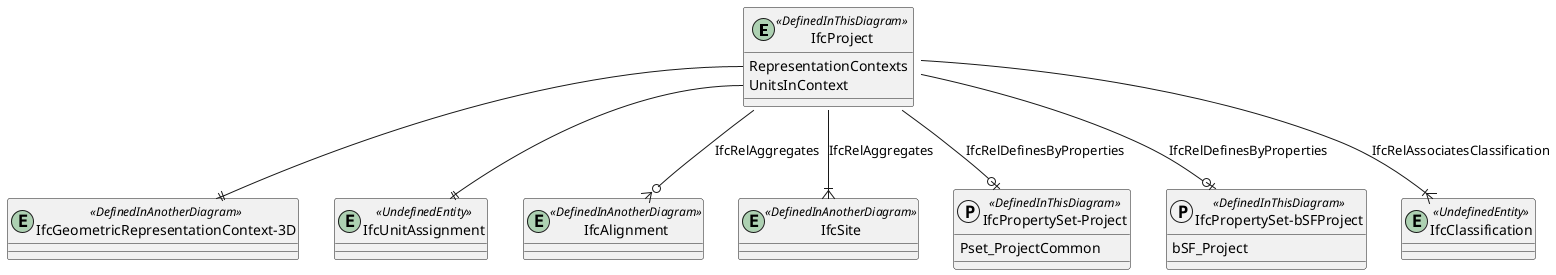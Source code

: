 @startuml 

entity IfcProject <<DefinedInThisDiagram>>
{
  RepresentationContexts
  UnitsInContext
}

entity IfcGeometricRepresentationContext-3D <<DefinedInAnotherDiagram>>

entity IfcUnitAssignment <<UndefinedEntity>>

entity IfcAlignment <<DefinedInAnotherDiagram>>
IfcProject --o{ IfcAlignment : IfcRelAggregates

entity IfcSite <<DefinedInAnotherDiagram>>
IfcProject --|{ IfcSite : IfcRelAggregates

protocol "IfcPropertySet-Project" <<DefinedInThisDiagram>>
{
  Pset_ProjectCommon
}

protocol "IfcPropertySet-bSFProject" <<DefinedInThisDiagram>>
{
  bSF_Project
}

entity IfcClassification <<UndefinedEntity>>

IfcProject::RepresentationContexts --|| "IfcGeometricRepresentationContext-3D"
IfcProject::UnitsInContext --|| IfcUnitAssignment
IfcProject --|{IfcClassification : IfcRelAssociatesClassification
IfcProject --o| "IfcPropertySet-Project" : IfcRelDefinesByProperties
IfcProject --o| "IfcPropertySet-bSFProject" : IfcRelDefinesByProperties

@enduml
